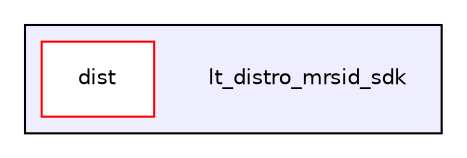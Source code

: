 digraph "lt_distro_mrsid_sdk" {
  bgcolor=transparent;
  compound=true
  node [ fontsize="10", fontname="Helvetica"];
  edge [ labelfontsize="10", labelfontname="Helvetica"];
  subgraph clusterdir_7532eaeb1f84e7d59373dc6944a97a55 {
    graph [ bgcolor="#eeeeff", pencolor="black", label="" URL="dir_7532eaeb1f84e7d59373dc6944a97a55.html"];
    dir_7532eaeb1f84e7d59373dc6944a97a55 [shape=plaintext label="lt_distro_mrsid_sdk"];
    dir_05b1f2f18472af8684c80fc012be751f [shape=box label="dist" color="red" fillcolor="white" style="filled" URL="dir_05b1f2f18472af8684c80fc012be751f.html"];
  }
}
